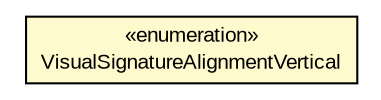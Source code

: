 #!/usr/local/bin/dot
#
# Class diagram 
# Generated by UMLGraph version R5_6-24-gf6e263 (http://www.umlgraph.org/)
#

digraph G {
	edge [fontname="arial",fontsize=10,labelfontname="arial",labelfontsize=10];
	node [fontname="arial",fontsize=10,shape=plaintext];
	nodesep=0.25;
	ranksep=0.5;
	// eu.europa.esig.dss.pades.SignatureImageParameters.VisualSignatureAlignmentVertical
	c623662 [label=<<table title="eu.europa.esig.dss.pades.SignatureImageParameters.VisualSignatureAlignmentVertical" border="0" cellborder="1" cellspacing="0" cellpadding="2" port="p" bgcolor="lemonChiffon" href="./SignatureImageParameters.VisualSignatureAlignmentVertical.html">
		<tr><td><table border="0" cellspacing="0" cellpadding="1">
<tr><td align="center" balign="center"> &#171;enumeration&#187; </td></tr>
<tr><td align="center" balign="center"> VisualSignatureAlignmentVertical </td></tr>
		</table></td></tr>
		</table>>, URL="./SignatureImageParameters.VisualSignatureAlignmentVertical.html", fontname="arial", fontcolor="black", fontsize=10.0];
}

